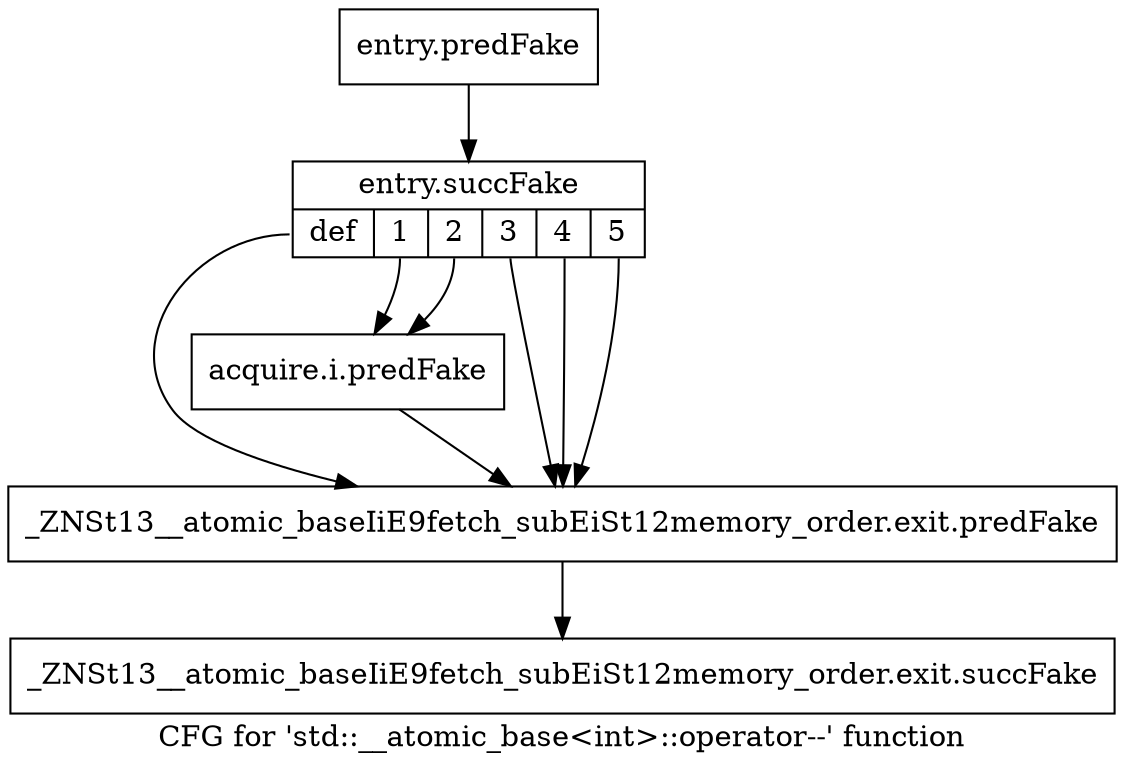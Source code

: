 digraph "CFG for 'std::__atomic_base\<int\>::operator--' function" {
	label="CFG for 'std::__atomic_base\<int\>::operator--' function";

	Node0x56c5d20 [shape=record,filename="",linenumber="",label="{entry.predFake}"];
	Node0x56c5d20 -> Node0x58fc960[ callList="" memoryops="" filename="/tools/Xilinx/Vitis_HLS/2023.1/tps/lnx64/gcc-8.3.0/lib/gcc/x86_64-pc-linux-gnu/8.3.0/../../../../include/c++/8.3.0/bits/atomic_base.h" execusionnum="0"];
	Node0x58fc960 [shape=record,filename="/tools/Xilinx/Vitis_HLS/2023.1/tps/lnx64/gcc-8.3.0/lib/gcc/x86_64-pc-linux-gnu/8.3.0/../../../../include/c++/8.3.0/bits/atomic_base.h",linenumber="524",label="{entry.succFake|{<s0>def|<s1>1|<s2>2|<s3>3|<s4>4|<s5>5}}"];
	Node0x58fc960:s0 -> Node0x56c6120[ callList="" memoryops="" filename="/tools/Xilinx/Vitis_HLS/2023.1/tps/lnx64/gcc-8.3.0/lib/gcc/x86_64-pc-linux-gnu/8.3.0/../../../../include/c++/8.3.0/bits/atomic_base.h" execusionnum="0"];
	Node0x58fc960:s1 -> Node0x56c5fe0;
	Node0x58fc960:s2 -> Node0x56c5fe0;
	Node0x58fc960:s3 -> Node0x56c6120[ callList="" memoryops="" filename="/tools/Xilinx/Vitis_HLS/2023.1/tps/lnx64/gcc-8.3.0/lib/gcc/x86_64-pc-linux-gnu/8.3.0/../../../../include/c++/8.3.0/bits/atomic_base.h" execusionnum="0"];
	Node0x58fc960:s4 -> Node0x56c6120[ callList="" memoryops="" filename="/tools/Xilinx/Vitis_HLS/2023.1/tps/lnx64/gcc-8.3.0/lib/gcc/x86_64-pc-linux-gnu/8.3.0/../../../../include/c++/8.3.0/bits/atomic_base.h" execusionnum="0"];
	Node0x58fc960:s5 -> Node0x56c6120[ callList="" memoryops="" filename="/tools/Xilinx/Vitis_HLS/2023.1/tps/lnx64/gcc-8.3.0/lib/gcc/x86_64-pc-linux-gnu/8.3.0/../../../../include/c++/8.3.0/bits/atomic_base.h" execusionnum="0"];
	Node0x56c5fe0 [shape=record,filename="/tools/Xilinx/Vitis_HLS/2023.1/tps/lnx64/gcc-8.3.0/lib/gcc/x86_64-pc-linux-gnu/8.3.0/../../../../include/c++/8.3.0/bits/atomic_base.h",linenumber="524",label="{acquire.i.predFake}"];
	Node0x56c5fe0 -> Node0x56c6120[ callList="" memoryops="" filename="/tools/Xilinx/Vitis_HLS/2023.1/tps/lnx64/gcc-8.3.0/lib/gcc/x86_64-pc-linux-gnu/8.3.0/../../../../include/c++/8.3.0/bits/atomic_base.h" execusionnum="0"];
	Node0x56c6120 [shape=record,filename="/tools/Xilinx/Vitis_HLS/2023.1/tps/lnx64/gcc-8.3.0/lib/gcc/x86_64-pc-linux-gnu/8.3.0/../../../../include/c++/8.3.0/bits/atomic_base.h",linenumber="524",label="{_ZNSt13__atomic_baseIiE9fetch_subEiSt12memory_order.exit.predFake}"];
	Node0x56c6120 -> Node0x58fcc20[ callList="" memoryops="" filename="/tools/Xilinx/Vitis_HLS/2023.1/tps/lnx64/gcc-8.3.0/lib/gcc/x86_64-pc-linux-gnu/8.3.0/../../../../include/c++/8.3.0/bits/atomic_base.h" execusionnum="0"];
	Node0x58fcc20 [shape=record,filename="/tools/Xilinx/Vitis_HLS/2023.1/tps/lnx64/gcc-8.3.0/lib/gcc/x86_64-pc-linux-gnu/8.3.0/../../../../include/c++/8.3.0/bits/atomic_base.h",linenumber="288",label="{_ZNSt13__atomic_baseIiE9fetch_subEiSt12memory_order.exit.succFake}"];
}
